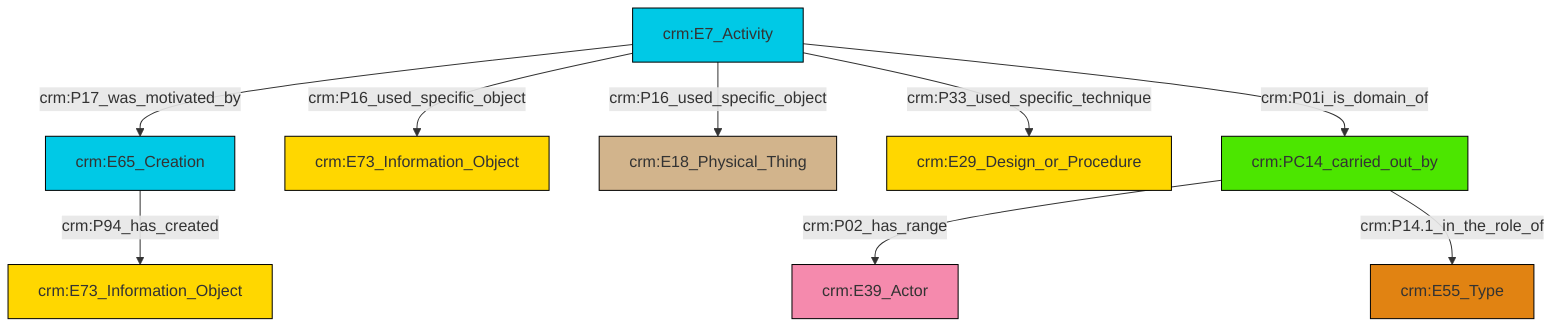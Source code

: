 graph TD
classDef Literal fill:#f2f2f2,stroke:#000000;
classDef CRM_Entity fill:#FFFFFF,stroke:#000000;
classDef Temporal_Entity fill:#00C9E6, stroke:#000000;
classDef Type fill:#E18312, stroke:#000000;
classDef Time-Span fill:#2C9C91, stroke:#000000;
classDef Appellation fill:#FFEB7F, stroke:#000000;
classDef Place fill:#008836, stroke:#000000;
classDef Persistent_Item fill:#B266B2, stroke:#000000;
classDef Conceptual_Object fill:#FFD700, stroke:#000000;
classDef Physical_Thing fill:#D2B48C, stroke:#000000;
classDef Actor fill:#f58aad, stroke:#000000;
classDef PC_Classes fill:#4ce600, stroke:#000000;
classDef Multi fill:#cccccc,stroke:#000000;

0["crm:PC14_carried_out_by"]:::PC_Classes -->|crm:P02_has_range| 1["crm:E39_Actor"]:::Actor
2["crm:E7_Activity"]:::Temporal_Entity -->|crm:P16_used_specific_object| 3["crm:E73_Information_Object"]:::Conceptual_Object
0["crm:PC14_carried_out_by"]:::PC_Classes -->|crm:P14.1_in_the_role_of| 7["crm:E55_Type"]:::Type
2["crm:E7_Activity"]:::Temporal_Entity -->|crm:P16_used_specific_object| 4["crm:E18_Physical_Thing"]:::Physical_Thing
2["crm:E7_Activity"]:::Temporal_Entity -->|crm:P33_used_specific_technique| 13["crm:E29_Design_or_Procedure"]:::Conceptual_Object
16["crm:E65_Creation"]:::Temporal_Entity -->|crm:P94_has_created| 9["crm:E73_Information_Object"]:::Conceptual_Object
2["crm:E7_Activity"]:::Temporal_Entity -->|crm:P17_was_motivated_by| 16["crm:E65_Creation"]:::Temporal_Entity
2["crm:E7_Activity"]:::Temporal_Entity -->|crm:P01i_is_domain_of| 0["crm:PC14_carried_out_by"]:::PC_Classes